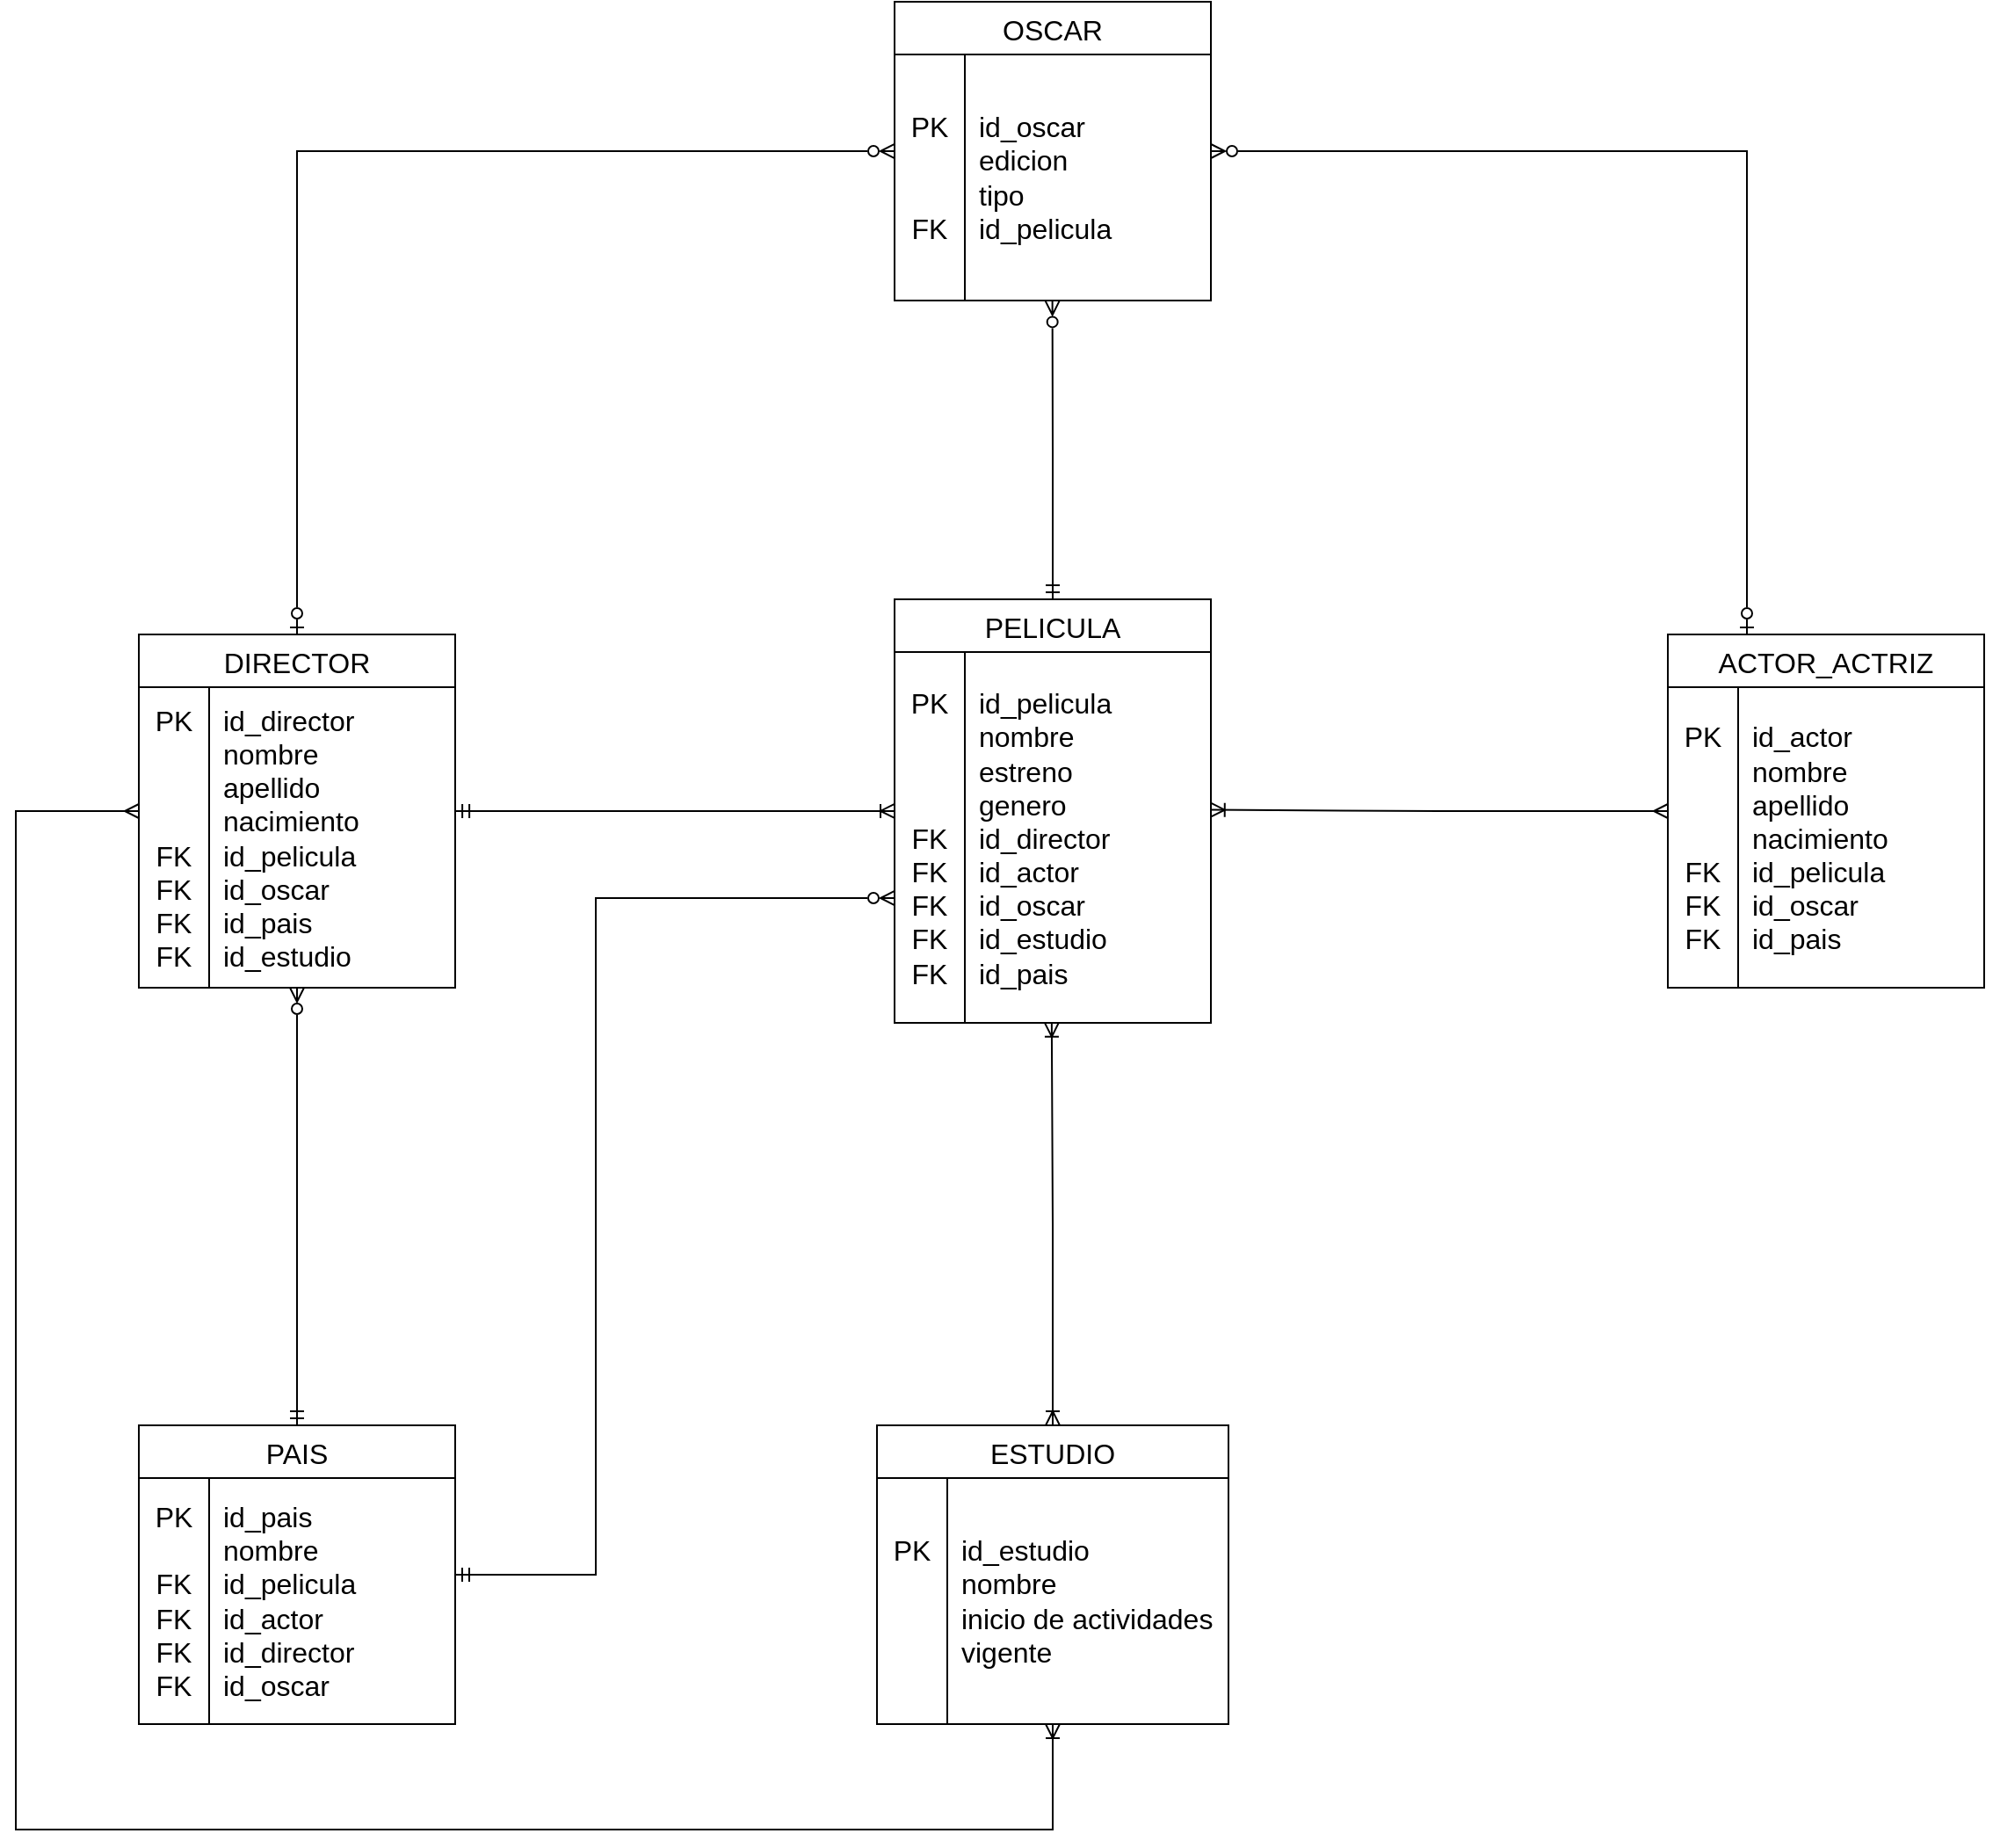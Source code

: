 <mxfile version="24.6.4" type="github">
  <diagram name="Page-1" id="9f46799a-70d6-7492-0946-bef42562c5a5">
    <mxGraphModel dx="1246" dy="649" grid="1" gridSize="10" guides="1" tooltips="1" connect="1" arrows="1" fold="1" page="0" pageScale="1" pageWidth="1100" pageHeight="850" background="none" math="0" shadow="0">
      <root>
        <mxCell id="0" />
        <mxCell id="1" parent="0" />
        <mxCell id="hEPIHCVK3YGiMkJGNSfp-78" style="edgeStyle=orthogonalEdgeStyle;rounded=0;orthogonalLoop=1;jettySize=auto;html=1;entryX=0.5;entryY=1;entryDx=0;entryDy=0;endArrow=ERzeroToMany;endFill=0;startArrow=ERmandOne;startFill=0;" edge="1" parent="1" source="hEPIHCVK3YGiMkJGNSfp-2" target="hEPIHCVK3YGiMkJGNSfp-50">
          <mxGeometry relative="1" as="geometry" />
        </mxCell>
        <mxCell id="hEPIHCVK3YGiMkJGNSfp-2" value="PAIS" style="shape=table;startSize=30;container=1;collapsible=0;childLayout=tableLayout;fixedRows=1;rowLines=0;fontStyle=0;strokeColor=default;fontSize=16;" vertex="1" parent="1">
          <mxGeometry x="210" y="1020" width="180" height="170" as="geometry" />
        </mxCell>
        <mxCell id="hEPIHCVK3YGiMkJGNSfp-3" value="" style="shape=tableRow;horizontal=0;startSize=0;swimlaneHead=0;swimlaneBody=0;top=0;left=0;bottom=0;right=0;collapsible=0;dropTarget=0;points=[[0,0.5],[1,0.5]];portConstraint=eastwest;fontSize=16;shadow=1;swimlaneFillColor=none;perimeterSpacing=5;strokeWidth=4;rounded=1;fillColor=none;strokeColor=inherit;sketch=1;curveFitting=1;jiggle=2;swimlaneLine=1;" vertex="1" parent="hEPIHCVK3YGiMkJGNSfp-2">
          <mxGeometry y="30" width="180" height="140" as="geometry" />
        </mxCell>
        <mxCell id="hEPIHCVK3YGiMkJGNSfp-4" value="PK&lt;div&gt;&lt;br&gt;&lt;/div&gt;&lt;div&gt;FK&lt;/div&gt;&lt;div&gt;FK&lt;/div&gt;&lt;div&gt;FK&lt;/div&gt;&lt;div&gt;FK&lt;/div&gt;" style="shape=partialRectangle;html=1;whiteSpace=wrap;connectable=0;fillColor=none;top=0;left=0;bottom=0;right=0;overflow=hidden;pointerEvents=1;strokeColor=inherit;fontSize=16;" vertex="1" parent="hEPIHCVK3YGiMkJGNSfp-3">
          <mxGeometry width="40" height="140" as="geometry">
            <mxRectangle width="40" height="140" as="alternateBounds" />
          </mxGeometry>
        </mxCell>
        <mxCell id="hEPIHCVK3YGiMkJGNSfp-5" value="id_pais&lt;div&gt;nombre&lt;/div&gt;&lt;div&gt;id_pelicula&lt;/div&gt;&lt;div&gt;id_actor&lt;/div&gt;&lt;div&gt;id_director&lt;/div&gt;&lt;div&gt;id_oscar&lt;/div&gt;" style="shape=partialRectangle;html=1;whiteSpace=wrap;connectable=0;fillColor=none;top=0;left=0;bottom=0;right=0;align=left;spacingLeft=6;overflow=hidden;strokeColor=inherit;fontSize=16;" vertex="1" parent="hEPIHCVK3YGiMkJGNSfp-3">
          <mxGeometry x="40" width="140" height="140" as="geometry">
            <mxRectangle width="140" height="140" as="alternateBounds" />
          </mxGeometry>
        </mxCell>
        <mxCell id="hEPIHCVK3YGiMkJGNSfp-46" value="ACTOR_ACTRIZ" style="shape=table;startSize=30;container=1;collapsible=0;childLayout=tableLayout;fixedRows=1;rowLines=0;fontStyle=0;strokeColor=default;fontSize=16;" vertex="1" parent="1">
          <mxGeometry x="1080" y="570" width="180" height="201" as="geometry" />
        </mxCell>
        <mxCell id="hEPIHCVK3YGiMkJGNSfp-47" value="" style="shape=tableRow;horizontal=0;startSize=0;swimlaneHead=0;swimlaneBody=0;top=0;left=0;bottom=0;right=0;collapsible=0;dropTarget=0;points=[[0,0.5],[1,0.5]];portConstraint=eastwest;fontSize=16;shadow=1;swimlaneFillColor=none;perimeterSpacing=5;strokeWidth=4;rounded=1;fillColor=none;strokeColor=inherit;sketch=1;curveFitting=1;jiggle=2;swimlaneLine=1;" vertex="1" parent="hEPIHCVK3YGiMkJGNSfp-46">
          <mxGeometry y="30" width="180" height="171" as="geometry" />
        </mxCell>
        <mxCell id="hEPIHCVK3YGiMkJGNSfp-48" value="PK&lt;div&gt;&lt;br&gt;&lt;div&gt;&lt;br&gt;&lt;/div&gt;&lt;div&gt;&lt;br&gt;&lt;/div&gt;&lt;div&gt;FK&lt;/div&gt;&lt;div&gt;FK&lt;/div&gt;&lt;div&gt;FK&lt;/div&gt;&lt;/div&gt;" style="shape=partialRectangle;html=1;whiteSpace=wrap;connectable=0;fillColor=none;top=0;left=0;bottom=0;right=0;overflow=hidden;pointerEvents=1;strokeColor=inherit;fontSize=16;" vertex="1" parent="hEPIHCVK3YGiMkJGNSfp-47">
          <mxGeometry width="40" height="171" as="geometry">
            <mxRectangle width="40" height="171" as="alternateBounds" />
          </mxGeometry>
        </mxCell>
        <mxCell id="hEPIHCVK3YGiMkJGNSfp-49" value="id_actor&lt;div&gt;nombre&lt;/div&gt;&lt;div&gt;apellido&lt;/div&gt;&lt;div&gt;nacimiento&lt;/div&gt;&lt;div&gt;&lt;span style=&quot;background-color: initial;&quot;&gt;id_pelicula&lt;/span&gt;&lt;br&gt;&lt;/div&gt;&lt;div&gt;&lt;span style=&quot;background-color: initial;&quot;&gt;id_oscar&lt;/span&gt;&lt;br&gt;&lt;/div&gt;&lt;div&gt;id_pais&lt;/div&gt;" style="shape=partialRectangle;html=1;whiteSpace=wrap;connectable=0;fillColor=none;top=0;left=0;bottom=0;right=0;align=left;spacingLeft=6;overflow=hidden;strokeColor=inherit;fontSize=16;" vertex="1" parent="hEPIHCVK3YGiMkJGNSfp-47">
          <mxGeometry x="40" width="140" height="171" as="geometry">
            <mxRectangle width="140" height="171" as="alternateBounds" />
          </mxGeometry>
        </mxCell>
        <mxCell id="hEPIHCVK3YGiMkJGNSfp-81" style="edgeStyle=orthogonalEdgeStyle;rounded=0;orthogonalLoop=1;jettySize=auto;html=1;endArrow=ERzeroToMany;endFill=0;startArrow=ERzeroToOne;startFill=0;" edge="1" parent="1" source="hEPIHCVK3YGiMkJGNSfp-50" target="hEPIHCVK3YGiMkJGNSfp-54">
          <mxGeometry relative="1" as="geometry">
            <Array as="points">
              <mxPoint x="300" y="295" />
            </Array>
          </mxGeometry>
        </mxCell>
        <mxCell id="hEPIHCVK3YGiMkJGNSfp-82" style="edgeStyle=orthogonalEdgeStyle;rounded=0;orthogonalLoop=1;jettySize=auto;html=1;endArrow=ERoneToMany;endFill=0;startArrow=ERmany;startFill=0;" edge="1" parent="1" source="hEPIHCVK3YGiMkJGNSfp-50" target="hEPIHCVK3YGiMkJGNSfp-62">
          <mxGeometry relative="1" as="geometry">
            <Array as="points">
              <mxPoint x="140" y="670" />
              <mxPoint x="140" y="1250" />
              <mxPoint x="730" y="1250" />
            </Array>
          </mxGeometry>
        </mxCell>
        <mxCell id="hEPIHCVK3YGiMkJGNSfp-50" value="DIRECTOR" style="shape=table;startSize=30;container=1;collapsible=0;childLayout=tableLayout;fixedRows=1;rowLines=0;fontStyle=0;strokeColor=default;fontSize=16;" vertex="1" parent="1">
          <mxGeometry x="210" y="570" width="180" height="201" as="geometry" />
        </mxCell>
        <mxCell id="hEPIHCVK3YGiMkJGNSfp-51" value="" style="shape=tableRow;horizontal=0;startSize=0;swimlaneHead=0;swimlaneBody=0;top=0;left=0;bottom=0;right=0;collapsible=0;dropTarget=0;points=[[0,0.5],[1,0.5]];portConstraint=eastwest;fontSize=16;shadow=1;swimlaneFillColor=none;perimeterSpacing=5;strokeWidth=4;rounded=1;fillColor=none;strokeColor=inherit;sketch=1;curveFitting=1;jiggle=2;swimlaneLine=1;" vertex="1" parent="hEPIHCVK3YGiMkJGNSfp-50">
          <mxGeometry y="30" width="180" height="171" as="geometry" />
        </mxCell>
        <mxCell id="hEPIHCVK3YGiMkJGNSfp-52" value="PK&lt;div&gt;&lt;br&gt;&lt;div&gt;&lt;br&gt;&lt;/div&gt;&lt;div&gt;&lt;br&gt;&lt;/div&gt;&lt;div&gt;FK&lt;/div&gt;&lt;div&gt;FK&lt;/div&gt;&lt;div&gt;FK&lt;/div&gt;&lt;/div&gt;&lt;div&gt;FK&lt;/div&gt;" style="shape=partialRectangle;html=1;whiteSpace=wrap;connectable=0;fillColor=none;top=0;left=0;bottom=0;right=0;overflow=hidden;pointerEvents=1;strokeColor=inherit;fontSize=16;" vertex="1" parent="hEPIHCVK3YGiMkJGNSfp-51">
          <mxGeometry width="40" height="171" as="geometry">
            <mxRectangle width="40" height="171" as="alternateBounds" />
          </mxGeometry>
        </mxCell>
        <mxCell id="hEPIHCVK3YGiMkJGNSfp-53" value="id_director&lt;div&gt;nombre&lt;/div&gt;&lt;div&gt;apellido&lt;/div&gt;&lt;div&gt;nacimiento&lt;/div&gt;&lt;div&gt;&lt;span style=&quot;background-color: initial;&quot;&gt;id_pelicula&lt;/span&gt;&lt;br&gt;&lt;/div&gt;&lt;div&gt;&lt;span style=&quot;background-color: initial;&quot;&gt;id_oscar&lt;/span&gt;&lt;br&gt;&lt;/div&gt;&lt;div&gt;id_pais&lt;/div&gt;&lt;div&gt;id_estudio&lt;/div&gt;" style="shape=partialRectangle;html=1;whiteSpace=wrap;connectable=0;fillColor=none;top=0;left=0;bottom=0;right=0;align=left;spacingLeft=6;overflow=hidden;strokeColor=inherit;fontSize=16;" vertex="1" parent="hEPIHCVK3YGiMkJGNSfp-51">
          <mxGeometry x="40" width="140" height="171" as="geometry">
            <mxRectangle width="140" height="171" as="alternateBounds" />
          </mxGeometry>
        </mxCell>
        <mxCell id="hEPIHCVK3YGiMkJGNSfp-77" style="edgeStyle=orthogonalEdgeStyle;rounded=0;orthogonalLoop=1;jettySize=auto;html=1;entryX=0.25;entryY=0;entryDx=0;entryDy=0;startArrow=ERzeroToMany;startFill=0;endArrow=ERzeroToOne;endFill=0;" edge="1" parent="1" source="hEPIHCVK3YGiMkJGNSfp-54" target="hEPIHCVK3YGiMkJGNSfp-46">
          <mxGeometry relative="1" as="geometry" />
        </mxCell>
        <mxCell id="hEPIHCVK3YGiMkJGNSfp-54" value="OSCAR" style="shape=table;startSize=30;container=1;collapsible=0;childLayout=tableLayout;fixedRows=1;rowLines=0;fontStyle=0;strokeColor=default;fontSize=16;" vertex="1" parent="1">
          <mxGeometry x="640" y="210" width="180" height="170" as="geometry" />
        </mxCell>
        <mxCell id="hEPIHCVK3YGiMkJGNSfp-55" value="" style="shape=tableRow;horizontal=0;startSize=0;swimlaneHead=0;swimlaneBody=0;top=0;left=0;bottom=0;right=0;collapsible=0;dropTarget=0;points=[[0,0.5],[1,0.5]];portConstraint=eastwest;fontSize=16;shadow=1;swimlaneFillColor=none;perimeterSpacing=5;strokeWidth=4;rounded=1;fillColor=none;strokeColor=inherit;sketch=1;curveFitting=1;jiggle=2;swimlaneLine=1;" vertex="1" parent="hEPIHCVK3YGiMkJGNSfp-54">
          <mxGeometry y="30" width="180" height="140" as="geometry" />
        </mxCell>
        <mxCell id="hEPIHCVK3YGiMkJGNSfp-56" value="PK&lt;div&gt;&lt;br&gt;&lt;/div&gt;&lt;div&gt;&lt;br&gt;&lt;/div&gt;&lt;div&gt;FK&lt;/div&gt;" style="shape=partialRectangle;html=1;whiteSpace=wrap;connectable=0;fillColor=none;top=0;left=0;bottom=0;right=0;overflow=hidden;pointerEvents=1;strokeColor=inherit;fontSize=16;" vertex="1" parent="hEPIHCVK3YGiMkJGNSfp-55">
          <mxGeometry width="40" height="140" as="geometry">
            <mxRectangle width="40" height="140" as="alternateBounds" />
          </mxGeometry>
        </mxCell>
        <mxCell id="hEPIHCVK3YGiMkJGNSfp-57" value="id_oscar&lt;div&gt;edicion&lt;/div&gt;&lt;div&gt;tipo&lt;/div&gt;&lt;div&gt;id_pelicula&lt;/div&gt;" style="shape=partialRectangle;html=1;whiteSpace=wrap;connectable=0;fillColor=none;top=0;left=0;bottom=0;right=0;align=left;spacingLeft=6;overflow=hidden;strokeColor=inherit;fontSize=16;" vertex="1" parent="hEPIHCVK3YGiMkJGNSfp-55">
          <mxGeometry x="40" width="140" height="140" as="geometry">
            <mxRectangle width="140" height="140" as="alternateBounds" />
          </mxGeometry>
        </mxCell>
        <mxCell id="hEPIHCVK3YGiMkJGNSfp-79" style="edgeStyle=orthogonalEdgeStyle;rounded=0;orthogonalLoop=1;jettySize=auto;html=1;endArrow=ERmandOne;endFill=0;startArrow=ERzeroToMany;startFill=0;" edge="1" parent="1" source="hEPIHCVK3YGiMkJGNSfp-58" target="hEPIHCVK3YGiMkJGNSfp-2">
          <mxGeometry relative="1" as="geometry">
            <Array as="points">
              <mxPoint x="470" y="720" />
              <mxPoint x="470" y="1105" />
            </Array>
          </mxGeometry>
        </mxCell>
        <mxCell id="hEPIHCVK3YGiMkJGNSfp-58" value="PELICULA" style="shape=table;startSize=30;container=1;collapsible=0;childLayout=tableLayout;fixedRows=1;rowLines=0;fontStyle=0;strokeColor=default;fontSize=16;" vertex="1" parent="1">
          <mxGeometry x="640" y="550" width="180" height="241" as="geometry" />
        </mxCell>
        <mxCell id="hEPIHCVK3YGiMkJGNSfp-59" value="" style="shape=tableRow;horizontal=0;startSize=0;swimlaneHead=0;swimlaneBody=0;top=0;left=0;bottom=0;right=0;collapsible=0;dropTarget=0;points=[[0,0.5],[1,0.5]];portConstraint=eastwest;fontSize=16;shadow=1;swimlaneFillColor=none;perimeterSpacing=5;strokeWidth=4;rounded=1;fillColor=none;strokeColor=inherit;sketch=1;curveFitting=1;jiggle=2;swimlaneLine=1;" vertex="1" parent="hEPIHCVK3YGiMkJGNSfp-58">
          <mxGeometry y="30" width="180" height="211" as="geometry" />
        </mxCell>
        <mxCell id="hEPIHCVK3YGiMkJGNSfp-60" value="PK&lt;div&gt;&lt;br&gt;&lt;div&gt;&lt;br&gt;&lt;/div&gt;&lt;div&gt;&lt;br&gt;&lt;/div&gt;&lt;div&gt;FK&lt;/div&gt;&lt;div&gt;FK&lt;/div&gt;&lt;div&gt;FK&lt;/div&gt;&lt;/div&gt;&lt;div&gt;FK&lt;/div&gt;&lt;div&gt;FK&lt;/div&gt;" style="shape=partialRectangle;html=1;whiteSpace=wrap;connectable=0;fillColor=none;top=0;left=0;bottom=0;right=0;overflow=hidden;pointerEvents=1;strokeColor=inherit;fontSize=16;" vertex="1" parent="hEPIHCVK3YGiMkJGNSfp-59">
          <mxGeometry width="40" height="211" as="geometry">
            <mxRectangle width="40" height="211" as="alternateBounds" />
          </mxGeometry>
        </mxCell>
        <mxCell id="hEPIHCVK3YGiMkJGNSfp-61" value="id_pelicula&lt;div&gt;nombre&lt;/div&gt;&lt;div&gt;estreno&lt;/div&gt;&lt;div&gt;genero&lt;/div&gt;&lt;div&gt;&lt;span style=&quot;background-color: initial;&quot;&gt;id_director&lt;/span&gt;&lt;br&gt;&lt;/div&gt;&lt;div&gt;&lt;span style=&quot;background-color: initial;&quot;&gt;id_actor&lt;/span&gt;&lt;br&gt;&lt;/div&gt;&lt;div&gt;id_oscar&lt;/div&gt;&lt;div&gt;id_estudio&lt;/div&gt;&lt;div&gt;id_pais&lt;/div&gt;" style="shape=partialRectangle;html=1;whiteSpace=wrap;connectable=0;fillColor=none;top=0;left=0;bottom=0;right=0;align=left;spacingLeft=6;overflow=hidden;strokeColor=inherit;fontSize=16;" vertex="1" parent="hEPIHCVK3YGiMkJGNSfp-59">
          <mxGeometry x="40" width="140" height="211" as="geometry">
            <mxRectangle width="140" height="211" as="alternateBounds" />
          </mxGeometry>
        </mxCell>
        <mxCell id="hEPIHCVK3YGiMkJGNSfp-62" value="ESTUDIO" style="shape=table;startSize=30;container=1;collapsible=0;childLayout=tableLayout;fixedRows=1;rowLines=0;fontStyle=0;strokeColor=default;fontSize=16;" vertex="1" parent="1">
          <mxGeometry x="630" y="1020" width="200.0" height="170" as="geometry" />
        </mxCell>
        <mxCell id="hEPIHCVK3YGiMkJGNSfp-63" value="" style="shape=tableRow;horizontal=0;startSize=0;swimlaneHead=0;swimlaneBody=0;top=0;left=0;bottom=0;right=0;collapsible=0;dropTarget=0;points=[[0,0.5],[1,0.5]];portConstraint=eastwest;fontSize=16;shadow=1;swimlaneFillColor=none;perimeterSpacing=5;strokeWidth=4;rounded=1;fillColor=none;strokeColor=inherit;sketch=1;curveFitting=1;jiggle=2;swimlaneLine=1;" vertex="1" parent="hEPIHCVK3YGiMkJGNSfp-62">
          <mxGeometry y="30" width="200.0" height="140" as="geometry" />
        </mxCell>
        <mxCell id="hEPIHCVK3YGiMkJGNSfp-64" value="PK&lt;div&gt;&lt;br&gt;&lt;/div&gt;&lt;div&gt;&lt;br&gt;&lt;/div&gt;&lt;div&gt;&lt;br&gt;&lt;/div&gt;" style="shape=partialRectangle;html=1;whiteSpace=wrap;connectable=0;fillColor=none;top=0;left=0;bottom=0;right=0;overflow=hidden;pointerEvents=1;strokeColor=inherit;fontSize=16;" vertex="1" parent="hEPIHCVK3YGiMkJGNSfp-63">
          <mxGeometry width="40" height="140" as="geometry">
            <mxRectangle width="40" height="140" as="alternateBounds" />
          </mxGeometry>
        </mxCell>
        <mxCell id="hEPIHCVK3YGiMkJGNSfp-65" value="id_estudio&lt;div&gt;nombre&lt;/div&gt;&lt;div&gt;inicio de actividades&lt;br&gt;&lt;div&gt;vigente&lt;/div&gt;&lt;/div&gt;" style="shape=partialRectangle;html=1;whiteSpace=wrap;connectable=0;fillColor=none;top=0;left=0;bottom=0;right=0;align=left;spacingLeft=6;overflow=hidden;strokeColor=inherit;fontSize=16;" vertex="1" parent="hEPIHCVK3YGiMkJGNSfp-63">
          <mxGeometry x="40" width="160" height="140" as="geometry">
            <mxRectangle width="160" height="140" as="alternateBounds" />
          </mxGeometry>
        </mxCell>
        <mxCell id="hEPIHCVK3YGiMkJGNSfp-67" style="edgeStyle=orthogonalEdgeStyle;rounded=0;orthogonalLoop=1;jettySize=auto;html=1;entryX=0.499;entryY=0.968;entryDx=0;entryDy=0;entryPerimeter=0;startArrow=ERmandOne;startFill=0;endArrow=ERzeroToMany;endFill=0;" edge="1" parent="1" source="hEPIHCVK3YGiMkJGNSfp-58" target="hEPIHCVK3YGiMkJGNSfp-55">
          <mxGeometry relative="1" as="geometry" />
        </mxCell>
        <mxCell id="hEPIHCVK3YGiMkJGNSfp-70" style="edgeStyle=orthogonalEdgeStyle;rounded=0;orthogonalLoop=1;jettySize=auto;html=1;entryX=0.497;entryY=0.977;entryDx=0;entryDy=0;entryPerimeter=0;endArrow=ERoneToMany;endFill=0;startArrow=ERoneToMany;startFill=0;" edge="1" parent="1" source="hEPIHCVK3YGiMkJGNSfp-62" target="hEPIHCVK3YGiMkJGNSfp-59">
          <mxGeometry relative="1" as="geometry" />
        </mxCell>
        <mxCell id="hEPIHCVK3YGiMkJGNSfp-73" style="edgeStyle=orthogonalEdgeStyle;rounded=0;orthogonalLoop=1;jettySize=auto;html=1;entryX=0.974;entryY=0.417;entryDx=0;entryDy=0;entryPerimeter=0;endArrow=ERmandOne;endFill=0;startArrow=ERoneToMany;startFill=0;" edge="1" parent="1" source="hEPIHCVK3YGiMkJGNSfp-58" target="hEPIHCVK3YGiMkJGNSfp-51">
          <mxGeometry relative="1" as="geometry" />
        </mxCell>
        <mxCell id="hEPIHCVK3YGiMkJGNSfp-75" style="edgeStyle=orthogonalEdgeStyle;rounded=0;orthogonalLoop=1;jettySize=auto;html=1;entryX=0.973;entryY=0.429;entryDx=0;entryDy=0;entryPerimeter=0;endArrow=ERoneToMany;endFill=0;startArrow=ERmany;startFill=0;" edge="1" parent="1" source="hEPIHCVK3YGiMkJGNSfp-46" target="hEPIHCVK3YGiMkJGNSfp-59">
          <mxGeometry relative="1" as="geometry" />
        </mxCell>
      </root>
    </mxGraphModel>
  </diagram>
</mxfile>
